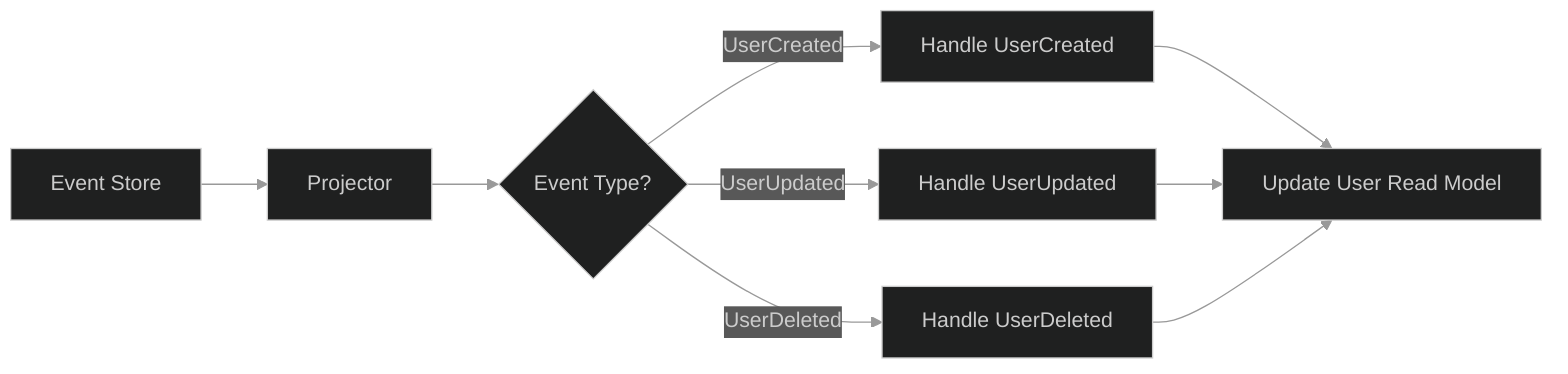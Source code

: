 %%{init: {'theme': 'dark', 'themeVariables': { 'primaryColor': '#2a2a2a', 'primaryTextColor': '#ffffff', 'primaryBorderColor': '#555555', 'lineColor': '#999999', 'secondaryColor': '#252525', 'tertiaryColor': '#333333' }}}%%
flowchart LR
    A[Event Store] --> B[Projector]
    B --> C{Event Type?}
    C -->|UserCreated| D[Handle UserCreated]
    C -->|UserUpdated| E[Handle UserUpdated]
    C -->|UserDeleted| F[Handle UserDeleted]
    D --> G[Update User Read Model]
    E --> G
    F --> G